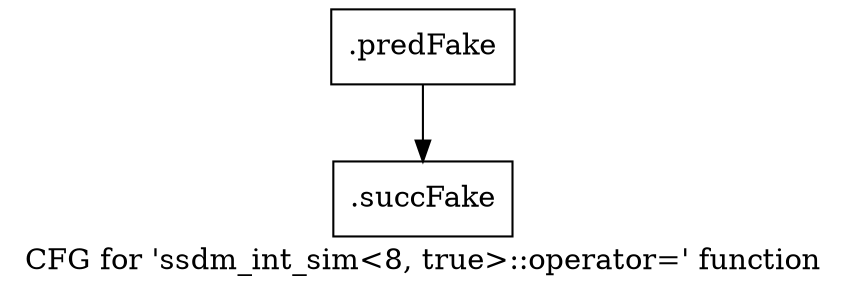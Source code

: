 digraph "CFG for 'ssdm_int_sim\<8, true\>::operator=' function" {
	label="CFG for 'ssdm_int_sim\<8, true\>::operator=' function";

	Node0x46bc020 [shape=record,filename="",linenumber="",label="{.predFake}"];
	Node0x46bc020 -> Node0x4853af0[ callList="" memoryops="" filename="/media/miguel/NewVolume/Linux/Xilinx/Vitis_HLS/2020.2/include/ap_common.h" execusionnum="0"];
	Node0x4853af0 [shape=record,filename="/media/miguel/NewVolume/Linux/Xilinx/Vitis_HLS/2020.2/include/ap_common.h",linenumber="639",label="{.succFake}"];
}
